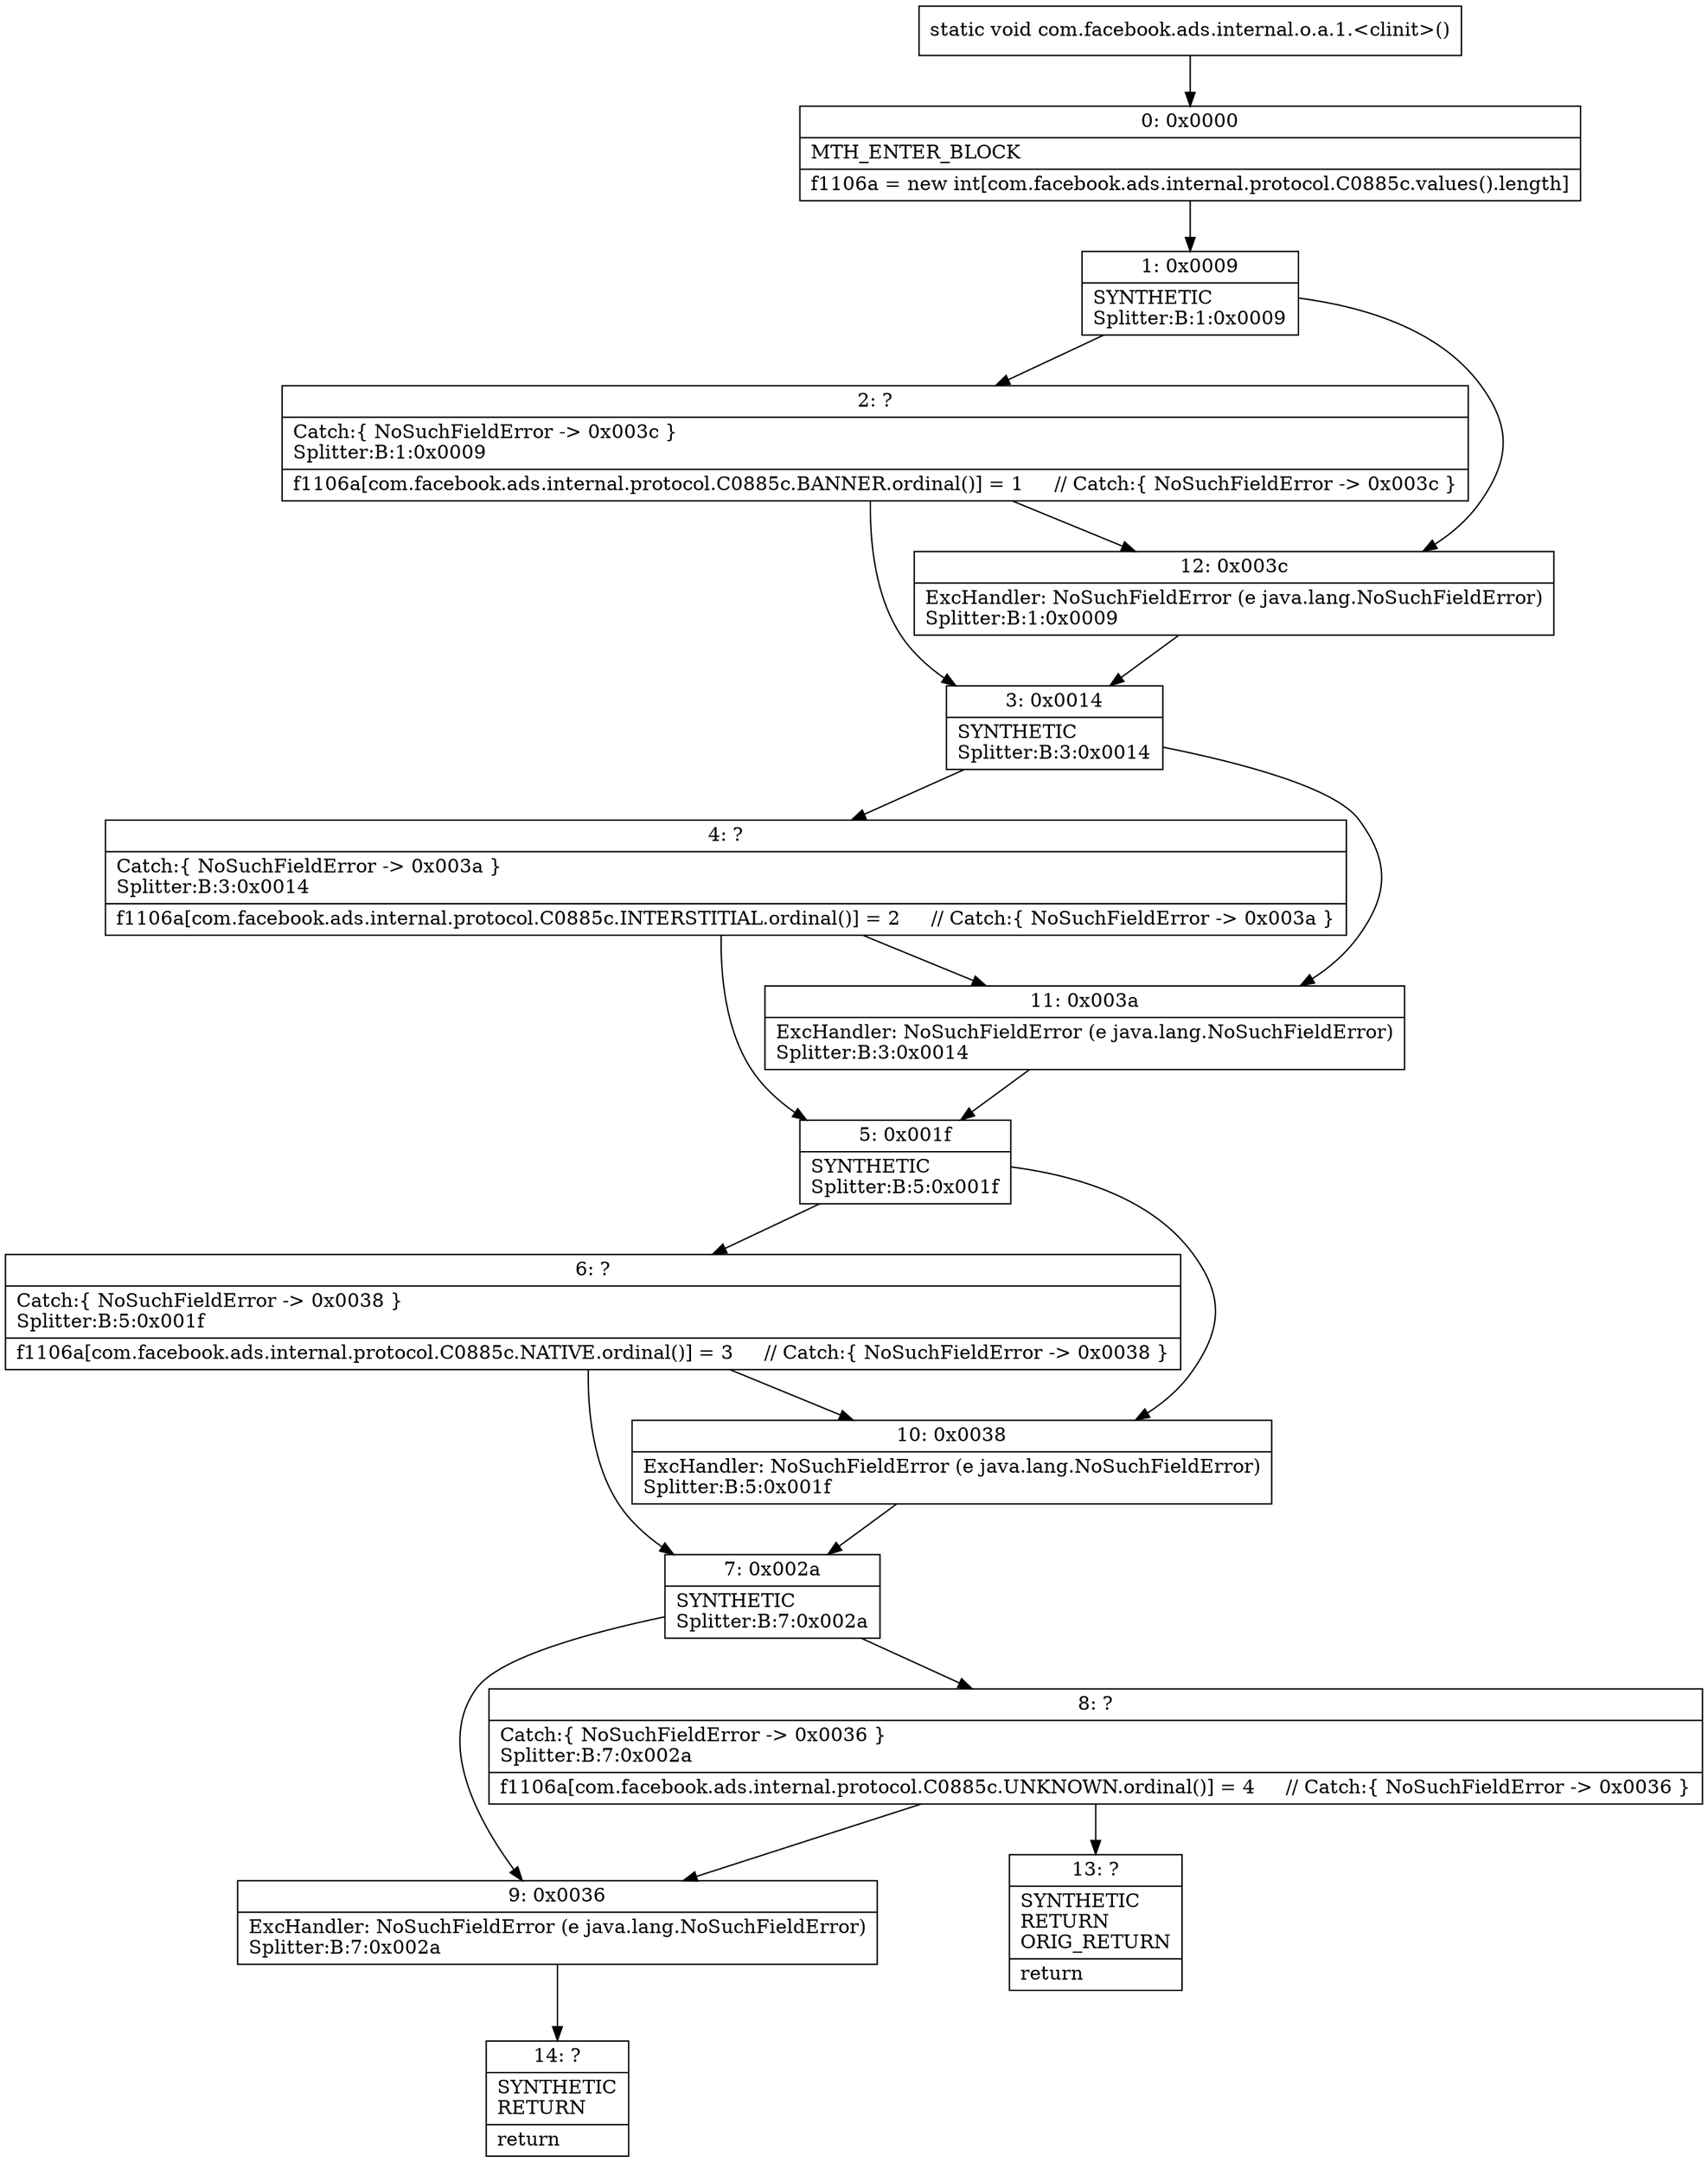 digraph "CFG forcom.facebook.ads.internal.o.a.1.\<clinit\>()V" {
Node_0 [shape=record,label="{0\:\ 0x0000|MTH_ENTER_BLOCK\l|f1106a = new int[com.facebook.ads.internal.protocol.C0885c.values().length]\l}"];
Node_1 [shape=record,label="{1\:\ 0x0009|SYNTHETIC\lSplitter:B:1:0x0009\l}"];
Node_2 [shape=record,label="{2\:\ ?|Catch:\{ NoSuchFieldError \-\> 0x003c \}\lSplitter:B:1:0x0009\l|f1106a[com.facebook.ads.internal.protocol.C0885c.BANNER.ordinal()] = 1     \/\/ Catch:\{ NoSuchFieldError \-\> 0x003c \}\l}"];
Node_3 [shape=record,label="{3\:\ 0x0014|SYNTHETIC\lSplitter:B:3:0x0014\l}"];
Node_4 [shape=record,label="{4\:\ ?|Catch:\{ NoSuchFieldError \-\> 0x003a \}\lSplitter:B:3:0x0014\l|f1106a[com.facebook.ads.internal.protocol.C0885c.INTERSTITIAL.ordinal()] = 2     \/\/ Catch:\{ NoSuchFieldError \-\> 0x003a \}\l}"];
Node_5 [shape=record,label="{5\:\ 0x001f|SYNTHETIC\lSplitter:B:5:0x001f\l}"];
Node_6 [shape=record,label="{6\:\ ?|Catch:\{ NoSuchFieldError \-\> 0x0038 \}\lSplitter:B:5:0x001f\l|f1106a[com.facebook.ads.internal.protocol.C0885c.NATIVE.ordinal()] = 3     \/\/ Catch:\{ NoSuchFieldError \-\> 0x0038 \}\l}"];
Node_7 [shape=record,label="{7\:\ 0x002a|SYNTHETIC\lSplitter:B:7:0x002a\l}"];
Node_8 [shape=record,label="{8\:\ ?|Catch:\{ NoSuchFieldError \-\> 0x0036 \}\lSplitter:B:7:0x002a\l|f1106a[com.facebook.ads.internal.protocol.C0885c.UNKNOWN.ordinal()] = 4     \/\/ Catch:\{ NoSuchFieldError \-\> 0x0036 \}\l}"];
Node_9 [shape=record,label="{9\:\ 0x0036|ExcHandler: NoSuchFieldError (e java.lang.NoSuchFieldError)\lSplitter:B:7:0x002a\l}"];
Node_10 [shape=record,label="{10\:\ 0x0038|ExcHandler: NoSuchFieldError (e java.lang.NoSuchFieldError)\lSplitter:B:5:0x001f\l}"];
Node_11 [shape=record,label="{11\:\ 0x003a|ExcHandler: NoSuchFieldError (e java.lang.NoSuchFieldError)\lSplitter:B:3:0x0014\l}"];
Node_12 [shape=record,label="{12\:\ 0x003c|ExcHandler: NoSuchFieldError (e java.lang.NoSuchFieldError)\lSplitter:B:1:0x0009\l}"];
Node_13 [shape=record,label="{13\:\ ?|SYNTHETIC\lRETURN\lORIG_RETURN\l|return\l}"];
Node_14 [shape=record,label="{14\:\ ?|SYNTHETIC\lRETURN\l|return\l}"];
MethodNode[shape=record,label="{static void com.facebook.ads.internal.o.a.1.\<clinit\>() }"];
MethodNode -> Node_0;
Node_0 -> Node_1;
Node_1 -> Node_2;
Node_1 -> Node_12;
Node_2 -> Node_3;
Node_2 -> Node_12;
Node_3 -> Node_4;
Node_3 -> Node_11;
Node_4 -> Node_5;
Node_4 -> Node_11;
Node_5 -> Node_6;
Node_5 -> Node_10;
Node_6 -> Node_7;
Node_6 -> Node_10;
Node_7 -> Node_8;
Node_7 -> Node_9;
Node_8 -> Node_9;
Node_8 -> Node_13;
Node_9 -> Node_14;
Node_10 -> Node_7;
Node_11 -> Node_5;
Node_12 -> Node_3;
}

